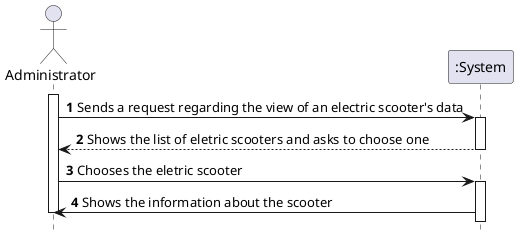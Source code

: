 @startuml
autonumber
hide footbox

actor "Administrator" as ADMIN

participant ":System" as SYST

activate ADMIN

ADMIN -> SYST : Sends a request regarding the view of an electric scooter's data
activate SYST
SYST --> ADMIN : Shows the list of eletric scooters and asks to choose one
deactivate SYST
ADMIN -> SYST : Chooses the eletric scooter
activate SYST
SYST -> ADMIN : Shows the information about the scooter

deactivate ADMIN

@enduml